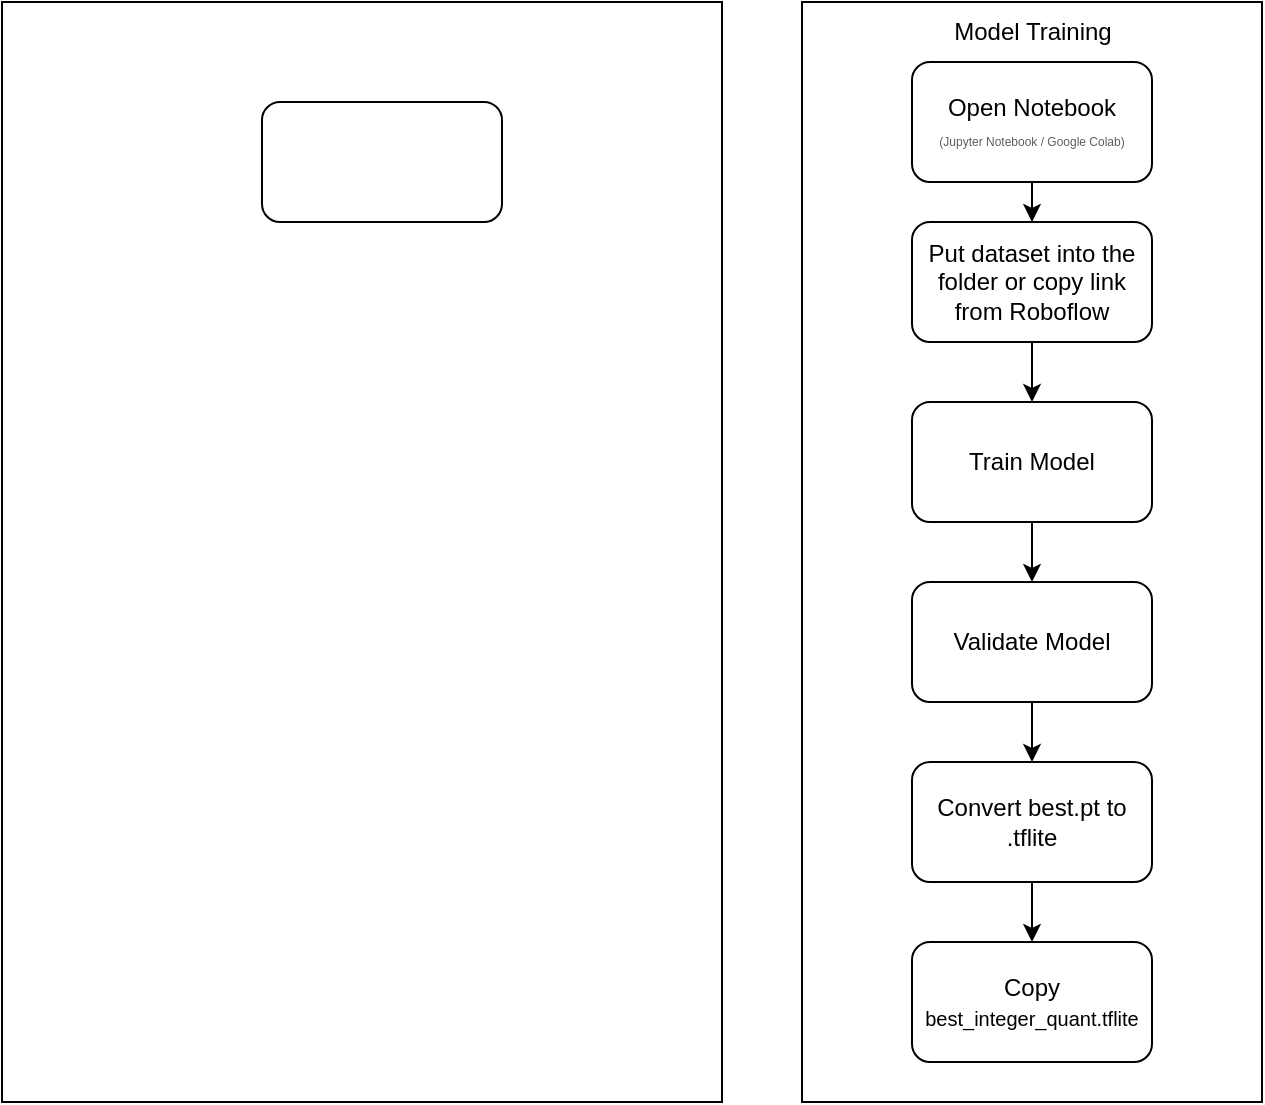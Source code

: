 <mxfile version="27.0.9">
  <diagram id="kgpKYQtTHZ0yAKxKKP6v" name="Page-1">
    <mxGraphModel dx="831" dy="444" grid="1" gridSize="10" guides="1" tooltips="1" connect="1" arrows="1" fold="1" page="1" pageScale="1" pageWidth="850" pageHeight="1100" math="0" shadow="0">
      <root>
        <mxCell id="0" />
        <mxCell id="1" parent="0" />
        <mxCell id="g32h8axUfj0sjIM0kRcX-1" value="" style="rounded=0;whiteSpace=wrap;html=1;" vertex="1" parent="1">
          <mxGeometry x="600" y="10" width="230" height="550" as="geometry" />
        </mxCell>
        <mxCell id="g32h8axUfj0sjIM0kRcX-4" value="" style="edgeStyle=orthogonalEdgeStyle;rounded=0;orthogonalLoop=1;jettySize=auto;html=1;" edge="1" parent="1" source="g32h8axUfj0sjIM0kRcX-2" target="g32h8axUfj0sjIM0kRcX-3">
          <mxGeometry relative="1" as="geometry" />
        </mxCell>
        <mxCell id="g32h8axUfj0sjIM0kRcX-2" value="Open Notebook&lt;div&gt;&lt;font style=&quot;font-size: 6px; color: rgb(94, 94, 94);&quot;&gt;(Jupyter Notebook / Google Colab)&lt;/font&gt;&lt;/div&gt;" style="rounded=1;whiteSpace=wrap;html=1;" vertex="1" parent="1">
          <mxGeometry x="655" y="40" width="120" height="60" as="geometry" />
        </mxCell>
        <mxCell id="g32h8axUfj0sjIM0kRcX-6" value="" style="edgeStyle=orthogonalEdgeStyle;rounded=0;orthogonalLoop=1;jettySize=auto;html=1;" edge="1" parent="1" source="g32h8axUfj0sjIM0kRcX-3" target="g32h8axUfj0sjIM0kRcX-5">
          <mxGeometry relative="1" as="geometry" />
        </mxCell>
        <mxCell id="g32h8axUfj0sjIM0kRcX-3" value="Put dataset into the folder or copy link from Roboflow" style="rounded=1;whiteSpace=wrap;html=1;" vertex="1" parent="1">
          <mxGeometry x="655" y="120" width="120" height="60" as="geometry" />
        </mxCell>
        <mxCell id="g32h8axUfj0sjIM0kRcX-8" value="" style="edgeStyle=orthogonalEdgeStyle;rounded=0;orthogonalLoop=1;jettySize=auto;html=1;" edge="1" parent="1" source="g32h8axUfj0sjIM0kRcX-5" target="g32h8axUfj0sjIM0kRcX-7">
          <mxGeometry relative="1" as="geometry" />
        </mxCell>
        <mxCell id="g32h8axUfj0sjIM0kRcX-5" value="Train Model" style="whiteSpace=wrap;html=1;rounded=1;" vertex="1" parent="1">
          <mxGeometry x="655" y="210" width="120" height="60" as="geometry" />
        </mxCell>
        <mxCell id="g32h8axUfj0sjIM0kRcX-10" value="" style="edgeStyle=orthogonalEdgeStyle;rounded=0;orthogonalLoop=1;jettySize=auto;html=1;" edge="1" parent="1" source="g32h8axUfj0sjIM0kRcX-7" target="g32h8axUfj0sjIM0kRcX-9">
          <mxGeometry relative="1" as="geometry" />
        </mxCell>
        <mxCell id="g32h8axUfj0sjIM0kRcX-7" value="Validate Model" style="whiteSpace=wrap;html=1;rounded=1;" vertex="1" parent="1">
          <mxGeometry x="655" y="300" width="120" height="60" as="geometry" />
        </mxCell>
        <mxCell id="g32h8axUfj0sjIM0kRcX-12" value="" style="edgeStyle=orthogonalEdgeStyle;rounded=0;orthogonalLoop=1;jettySize=auto;html=1;" edge="1" parent="1" source="g32h8axUfj0sjIM0kRcX-9" target="g32h8axUfj0sjIM0kRcX-11">
          <mxGeometry relative="1" as="geometry" />
        </mxCell>
        <mxCell id="g32h8axUfj0sjIM0kRcX-9" value="Convert best.pt to .tflite" style="whiteSpace=wrap;html=1;rounded=1;" vertex="1" parent="1">
          <mxGeometry x="655" y="390" width="120" height="60" as="geometry" />
        </mxCell>
        <mxCell id="g32h8axUfj0sjIM0kRcX-11" value="&lt;font&gt;Copy &lt;/font&gt;&lt;font style=&quot;font-size: 10px;&quot;&gt;best_integer_quant.tflite&lt;/font&gt;" style="whiteSpace=wrap;html=1;rounded=1;" vertex="1" parent="1">
          <mxGeometry x="655" y="480" width="120" height="60" as="geometry" />
        </mxCell>
        <mxCell id="g32h8axUfj0sjIM0kRcX-13" value="Model Training" style="text;html=1;align=center;verticalAlign=middle;whiteSpace=wrap;rounded=0;" vertex="1" parent="1">
          <mxGeometry x="637.5" y="10" width="155" height="30" as="geometry" />
        </mxCell>
        <mxCell id="g32h8axUfj0sjIM0kRcX-15" value="" style="rounded=0;whiteSpace=wrap;html=1;" vertex="1" parent="1">
          <mxGeometry x="200" y="10" width="360" height="550" as="geometry" />
        </mxCell>
        <mxCell id="g32h8axUfj0sjIM0kRcX-16" value="" style="rounded=1;whiteSpace=wrap;html=1;" vertex="1" parent="1">
          <mxGeometry x="330" y="60" width="120" height="60" as="geometry" />
        </mxCell>
      </root>
    </mxGraphModel>
  </diagram>
</mxfile>
